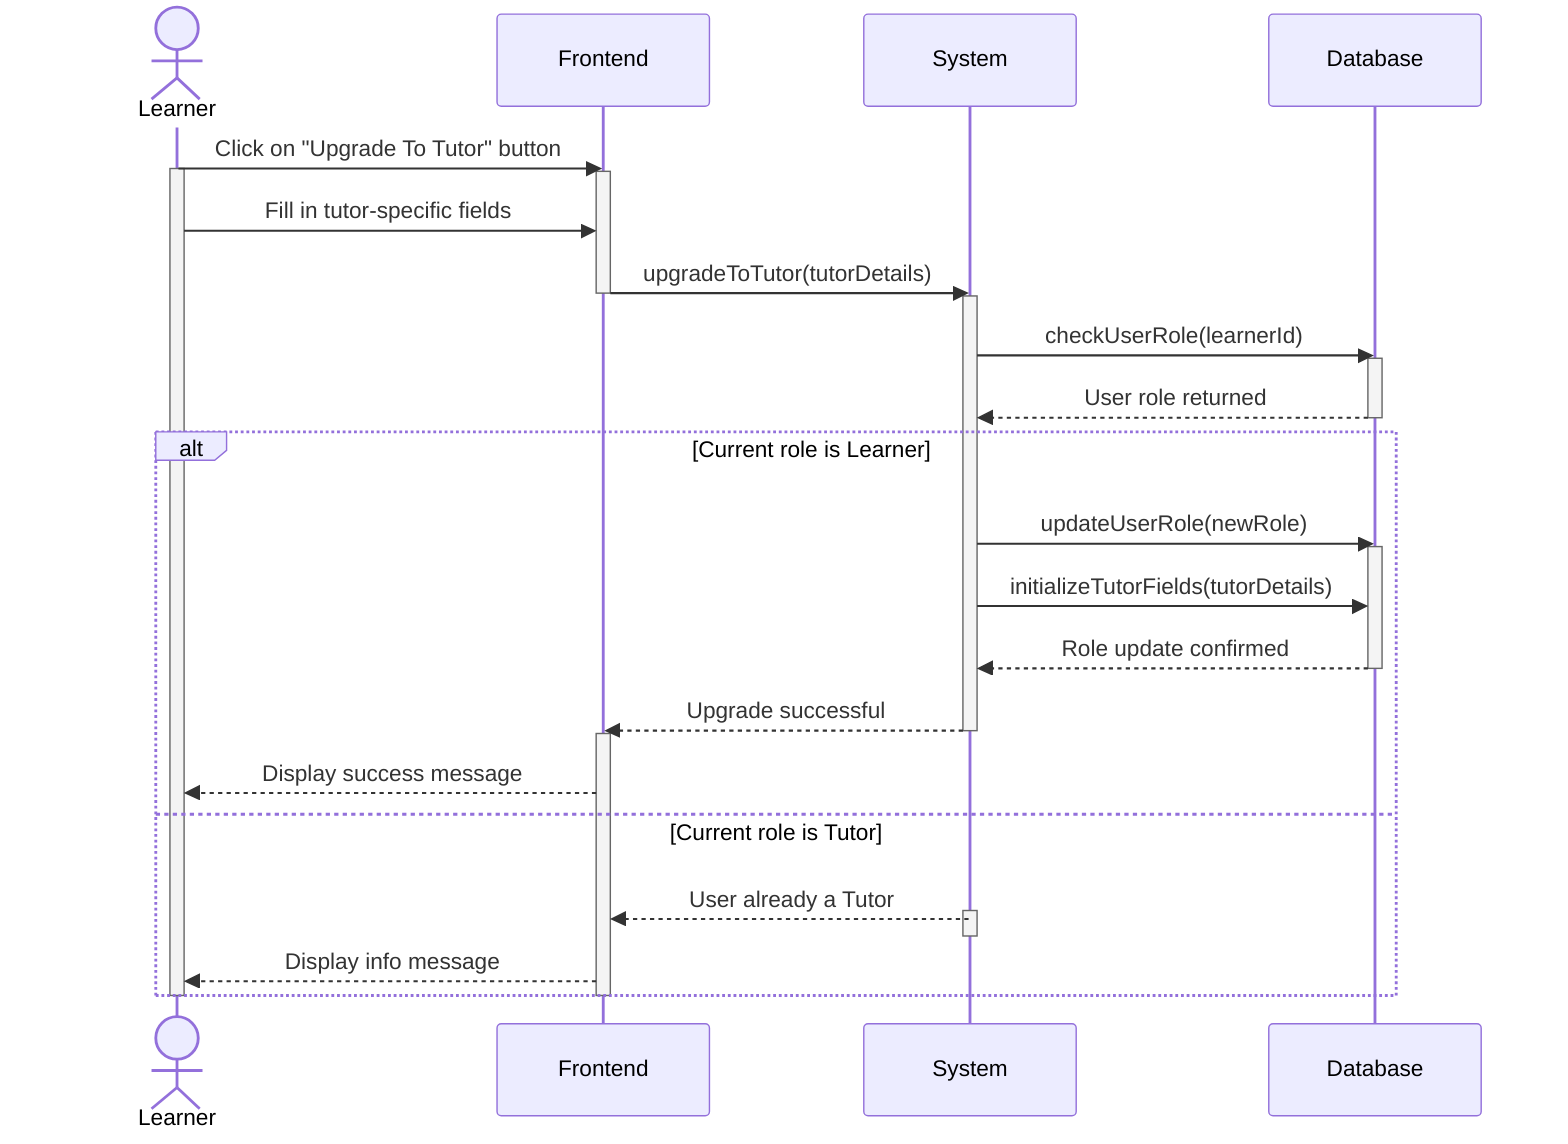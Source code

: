 sequenceDiagram
    actor Learner
    participant Frontend
    participant System
    participant Database

    Learner->>Frontend: Click on "Upgrade To Tutor" button
    activate Learner
    activate Frontend
    Learner->>Frontend: Fill in tutor-specific fields
    Frontend->>System: upgradeToTutor(tutorDetails)
    deactivate Frontend
    activate System
    System->>Database: checkUserRole(learnerId)
    activate Database
    Database-->>System: User role returned
    deactivate Database

    alt Current role is Learner
        System->>Database: updateUserRole(newRole)
        activate Database
        System->>Database: initializeTutorFields(tutorDetails)
        Database-->>System: Role update confirmed
        deactivate Database
        System-->>Frontend: Upgrade successful
        deactivate System
        activate Frontend
        Frontend-->>Learner: Display success message
    else Current role is Tutor
        System-->>Frontend: User already a Tutor
        activate System
        deactivate System
        Frontend-->>Learner: Display info message
    end
    deactivate Learner
    deactivate Frontend